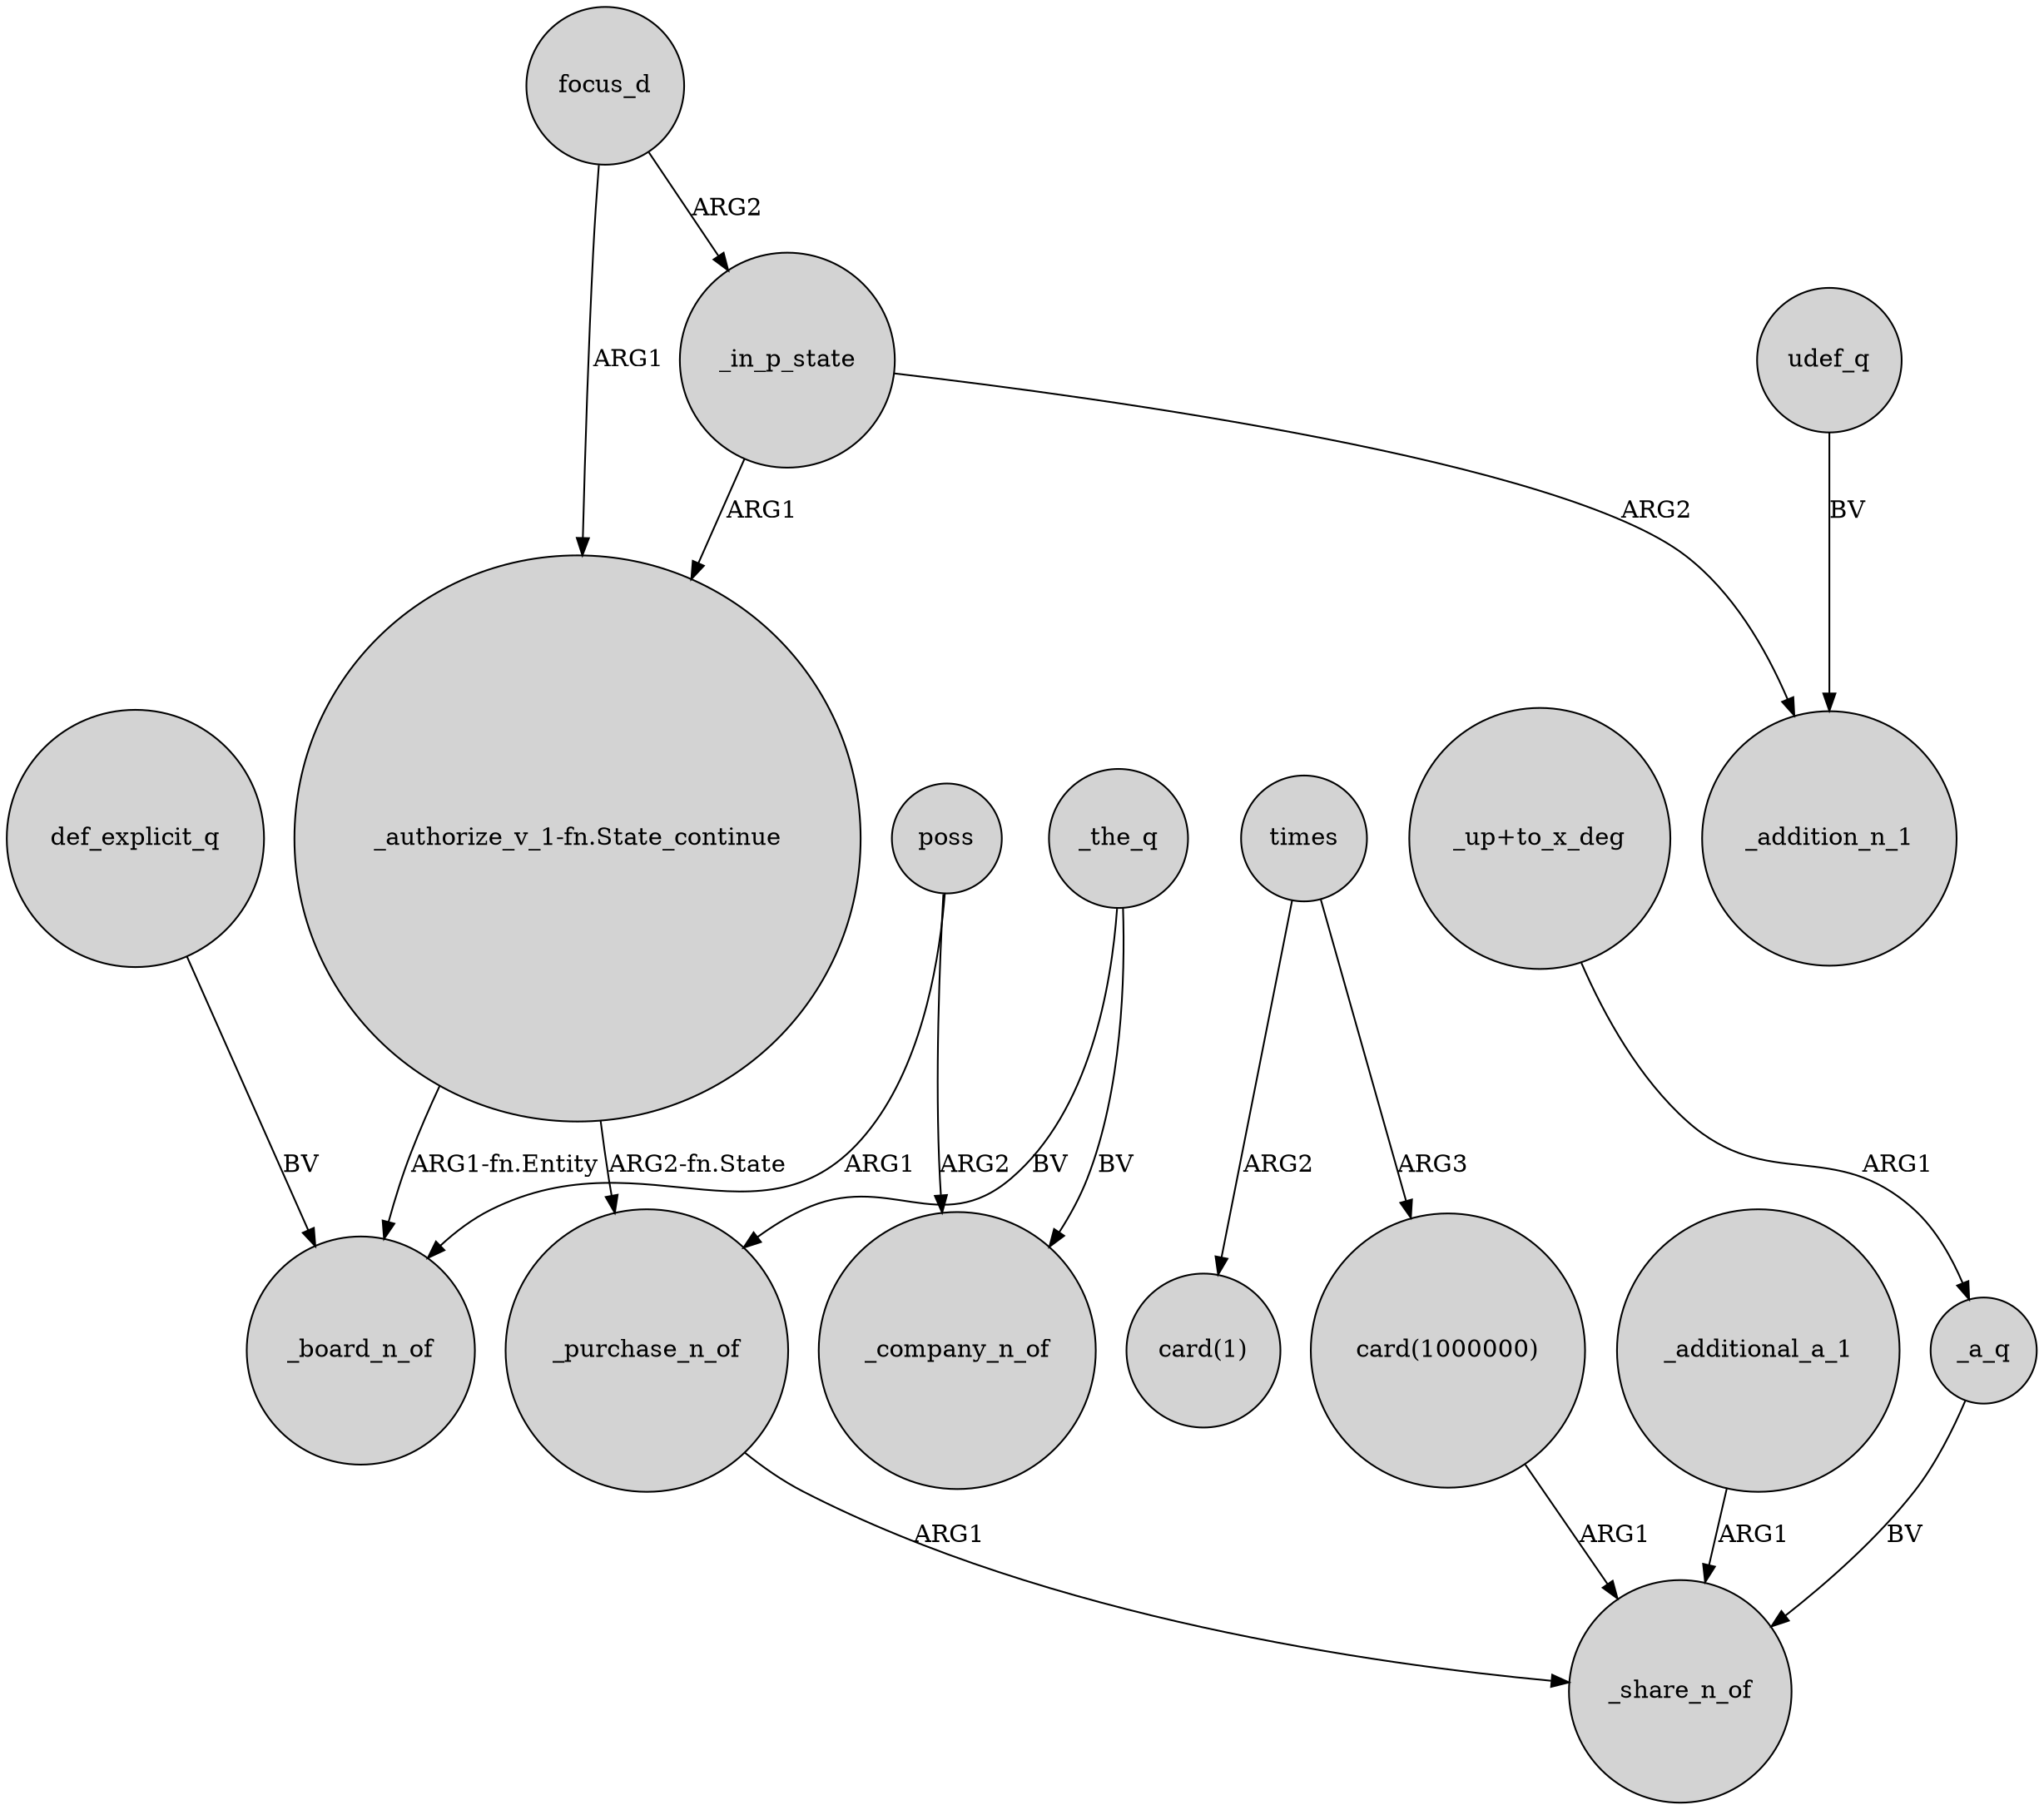 digraph {
	node [shape=circle style=filled]
	focus_d -> _in_p_state [label=ARG2]
	def_explicit_q -> _board_n_of [label=BV]
	_in_p_state -> "_authorize_v_1-fn.State_continue" [label=ARG1]
	"_authorize_v_1-fn.State_continue" -> _board_n_of [label="ARG1-fn.Entity"]
	times -> "card(1000000)" [label=ARG3]
	times -> "card(1)" [label=ARG2]
	_a_q -> _share_n_of [label=BV]
	udef_q -> _addition_n_1 [label=BV]
	poss -> _company_n_of [label=ARG2]
	_the_q -> _purchase_n_of [label=BV]
	poss -> _board_n_of [label=ARG1]
	_additional_a_1 -> _share_n_of [label=ARG1]
	"_up+to_x_deg" -> _a_q [label=ARG1]
	"card(1000000)" -> _share_n_of [label=ARG1]
	focus_d -> "_authorize_v_1-fn.State_continue" [label=ARG1]
	_in_p_state -> _addition_n_1 [label=ARG2]
	"_authorize_v_1-fn.State_continue" -> _purchase_n_of [label="ARG2-fn.State"]
	_the_q -> _company_n_of [label=BV]
	_purchase_n_of -> _share_n_of [label=ARG1]
}
